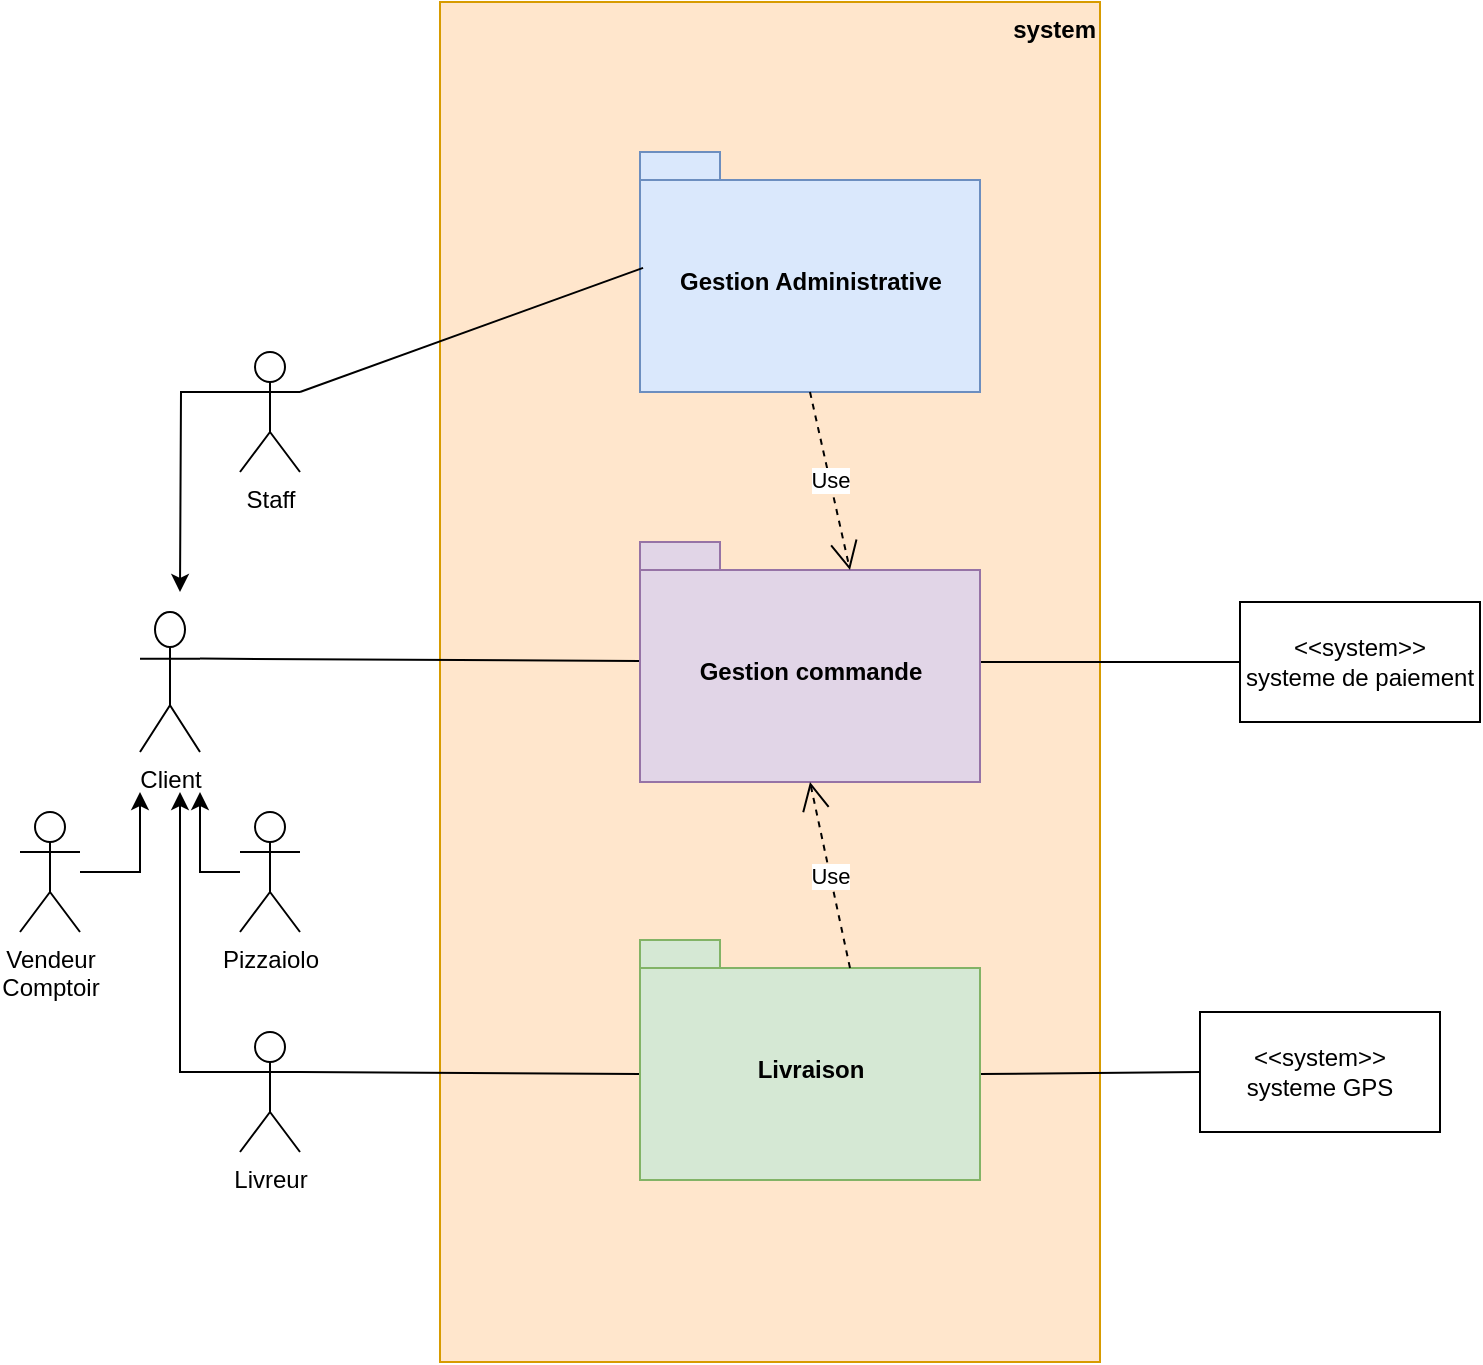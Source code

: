 <mxfile version="12.6.5" type="device"><diagram id="7-Fq89IbJqtoLyrW6A23" name="Page-1"><mxGraphModel dx="782" dy="738" grid="1" gridSize="10" guides="1" tooltips="1" connect="1" arrows="1" fold="1" page="1" pageScale="1" pageWidth="827" pageHeight="1169" math="0" shadow="0"><root><mxCell id="0"/><mxCell id="1" parent="0"/><mxCell id="Jknm_qtpV1ZuTZzhBsoL-1" value="&lt;b&gt;system&lt;/b&gt;" style="rounded=0;whiteSpace=wrap;html=1;align=right;verticalAlign=top;fillColor=#ffe6cc;strokeColor=#d79b00;" parent="1" vertex="1"><mxGeometry x="260" y="55" width="330" height="680" as="geometry"/></mxCell><mxCell id="V7BRjTI_gGE60FvPr9ZB-1" value="Client" style="shape=umlActor;verticalLabelPosition=bottom;labelBackgroundColor=#ffffff;verticalAlign=top;html=1;" parent="1" vertex="1"><mxGeometry x="110" y="360" width="30" height="70" as="geometry"/></mxCell><mxCell id="V7BRjTI_gGE60FvPr9ZB-17" style="edgeStyle=orthogonalEdgeStyle;rounded=0;orthogonalLoop=1;jettySize=auto;html=1;" parent="1" source="V7BRjTI_gGE60FvPr9ZB-2" edge="1"><mxGeometry relative="1" as="geometry"><mxPoint x="110" y="450" as="targetPoint"/><Array as="points"><mxPoint x="110" y="490"/><mxPoint x="110" y="450"/></Array></mxGeometry></mxCell><mxCell id="V7BRjTI_gGE60FvPr9ZB-2" value="Vendeur&lt;br&gt;Comptoir" style="shape=umlActor;verticalLabelPosition=bottom;labelBackgroundColor=#ffffff;verticalAlign=top;html=1;" parent="1" vertex="1"><mxGeometry x="50" y="460" width="30" height="60" as="geometry"/></mxCell><mxCell id="O9sxOHdV3wBTewtslc7a-16" style="edgeStyle=orthogonalEdgeStyle;rounded=0;orthogonalLoop=1;jettySize=auto;html=1;exitX=0;exitY=0.333;exitDx=0;exitDy=0;exitPerimeter=0;" parent="1" source="V7BRjTI_gGE60FvPr9ZB-3" edge="1"><mxGeometry relative="1" as="geometry"><mxPoint x="130" y="350" as="targetPoint"/></mxGeometry></mxCell><mxCell id="V7BRjTI_gGE60FvPr9ZB-3" value="Staff" style="shape=umlActor;verticalLabelPosition=bottom;labelBackgroundColor=#ffffff;verticalAlign=top;html=1;" parent="1" vertex="1"><mxGeometry x="160" y="230" width="30" height="60" as="geometry"/></mxCell><mxCell id="O9sxOHdV3wBTewtslc7a-3" style="edgeStyle=orthogonalEdgeStyle;rounded=0;orthogonalLoop=1;jettySize=auto;html=1;" parent="1" source="V7BRjTI_gGE60FvPr9ZB-4" edge="1"><mxGeometry relative="1" as="geometry"><mxPoint x="140" y="450" as="targetPoint"/><Array as="points"><mxPoint x="140" y="490"/><mxPoint x="140" y="450"/></Array></mxGeometry></mxCell><mxCell id="V7BRjTI_gGE60FvPr9ZB-4" value="Pizzaiolo" style="shape=umlActor;verticalLabelPosition=bottom;labelBackgroundColor=#ffffff;verticalAlign=top;html=1;" parent="1" vertex="1"><mxGeometry x="160" y="460" width="30" height="60" as="geometry"/></mxCell><mxCell id="O9sxOHdV3wBTewtslc7a-17" style="edgeStyle=orthogonalEdgeStyle;rounded=0;orthogonalLoop=1;jettySize=auto;html=1;exitX=0;exitY=0.333;exitDx=0;exitDy=0;exitPerimeter=0;" parent="1" source="V7BRjTI_gGE60FvPr9ZB-5" edge="1"><mxGeometry relative="1" as="geometry"><mxPoint x="130" y="450" as="targetPoint"/><Array as="points"><mxPoint x="130" y="590"/><mxPoint x="130" y="520"/></Array></mxGeometry></mxCell><mxCell id="V7BRjTI_gGE60FvPr9ZB-5" value="Livreur" style="shape=umlActor;verticalLabelPosition=bottom;labelBackgroundColor=#ffffff;verticalAlign=top;html=1;" parent="1" vertex="1"><mxGeometry x="160" y="570" width="30" height="60" as="geometry"/></mxCell><mxCell id="V7BRjTI_gGE60FvPr9ZB-7" value="" style="endArrow=none;html=1;entryX=0;entryY=0;entryDx=0;entryDy=67;entryPerimeter=0;exitX=1;exitY=0.333;exitDx=0;exitDy=0;exitPerimeter=0;" parent="1" source="V7BRjTI_gGE60FvPr9ZB-5" target="O9sxOHdV3wBTewtslc7a-1" edge="1"><mxGeometry width="50" height="50" relative="1" as="geometry"><mxPoint x="60" y="713" as="sourcePoint"/><mxPoint x="169.1" y="712.96" as="targetPoint"/></mxGeometry></mxCell><mxCell id="V7BRjTI_gGE60FvPr9ZB-11" value="" style="endArrow=none;html=1;exitX=1;exitY=0.333;exitDx=0;exitDy=0;exitPerimeter=0;" parent="1" source="V7BRjTI_gGE60FvPr9ZB-1" target="V7BRjTI_gGE60FvPr9ZB-18" edge="1"><mxGeometry width="50" height="50" relative="1" as="geometry"><mxPoint x="150" y="240" as="sourcePoint"/><mxPoint x="169.1" y="231.04" as="targetPoint"/><Array as="points"/></mxGeometry></mxCell><mxCell id="V7BRjTI_gGE60FvPr9ZB-13" value="" style="endArrow=none;html=1;entryX=0;entryY=0.5;entryDx=0;entryDy=0;" parent="1" source="V7BRjTI_gGE60FvPr9ZB-18" target="O9sxOHdV3wBTewtslc7a-13" edge="1"><mxGeometry width="50" height="50" relative="1" as="geometry"><mxPoint x="733.9" y="211.2" as="sourcePoint"/><mxPoint x="657" y="230" as="targetPoint"/></mxGeometry></mxCell><mxCell id="V7BRjTI_gGE60FvPr9ZB-14" value="" style="endArrow=none;html=1;exitX=0;exitY=0;exitDx=170;exitDy=67;exitPerimeter=0;entryX=0;entryY=0.5;entryDx=0;entryDy=0;" parent="1" source="O9sxOHdV3wBTewtslc7a-1" target="O9sxOHdV3wBTewtslc7a-14" edge="1"><mxGeometry width="50" height="50" relative="1" as="geometry"><mxPoint x="730" y="382.72" as="sourcePoint"/><mxPoint x="657" y="440" as="targetPoint"/><Array as="points"/></mxGeometry></mxCell><mxCell id="V7BRjTI_gGE60FvPr9ZB-18" value="Gestion commande" style="shape=folder;fontStyle=1;spacingTop=10;tabWidth=40;tabHeight=14;tabPosition=left;html=1;fillColor=#e1d5e7;strokeColor=#9673a6;" parent="1" vertex="1"><mxGeometry x="360" y="325" width="170" height="120" as="geometry"/></mxCell><mxCell id="V7BRjTI_gGE60FvPr9ZB-20" value="Gestion Administrative" style="shape=folder;fontStyle=1;spacingTop=10;tabWidth=40;tabHeight=14;tabPosition=left;html=1;fillColor=#dae8fc;strokeColor=#6c8ebf;" parent="1" vertex="1"><mxGeometry x="360" y="130" width="170" height="120" as="geometry"/></mxCell><mxCell id="O9sxOHdV3wBTewtslc7a-1" value="Livraison" style="shape=folder;fontStyle=1;spacingTop=10;tabWidth=40;tabHeight=14;tabPosition=left;html=1;fillColor=#d5e8d4;strokeColor=#82b366;" parent="1" vertex="1"><mxGeometry x="360" y="524" width="170" height="120" as="geometry"/></mxCell><mxCell id="O9sxOHdV3wBTewtslc7a-6" value="" style="endArrow=none;html=1;entryX=0.009;entryY=0.483;entryDx=0;entryDy=0;entryPerimeter=0;exitX=1;exitY=0.333;exitDx=0;exitDy=0;exitPerimeter=0;" parent="1" source="V7BRjTI_gGE60FvPr9ZB-3" target="V7BRjTI_gGE60FvPr9ZB-20" edge="1"><mxGeometry width="50" height="50" relative="1" as="geometry"><mxPoint x="200" y="450.179" as="sourcePoint"/><mxPoint x="352.5" y="452" as="targetPoint"/></mxGeometry></mxCell><mxCell id="O9sxOHdV3wBTewtslc7a-13" value="&amp;lt;&amp;lt;system&amp;gt;&amp;gt;&lt;br&gt;systeme de paiement" style="rounded=0;whiteSpace=wrap;html=1;" parent="1" vertex="1"><mxGeometry x="660" y="355" width="120" height="60" as="geometry"/></mxCell><mxCell id="O9sxOHdV3wBTewtslc7a-14" value="&amp;lt;&amp;lt;system&amp;gt;&amp;gt;&lt;br&gt;systeme GPS" style="rounded=0;whiteSpace=wrap;html=1;" parent="1" vertex="1"><mxGeometry x="640" y="560" width="120" height="60" as="geometry"/></mxCell><mxCell id="cKzsbg0Rvy50SMI3Sw2l-2" value="Use" style="endArrow=open;endSize=12;dashed=1;html=1;entryX=0.5;entryY=1;entryDx=0;entryDy=0;entryPerimeter=0;exitX=0;exitY=0;exitDx=105;exitDy=14;exitPerimeter=0;" parent="1" source="O9sxOHdV3wBTewtslc7a-1" target="V7BRjTI_gGE60FvPr9ZB-18" edge="1"><mxGeometry width="160" relative="1" as="geometry"><mxPoint x="40" y="770" as="sourcePoint"/><mxPoint x="200" y="770" as="targetPoint"/></mxGeometry></mxCell><mxCell id="wUA8j8AB_bNCAtg-Vfdn-1" value="Use" style="endArrow=open;endSize=12;dashed=1;html=1;entryX=0;entryY=0;entryDx=105;entryDy=14;entryPerimeter=0;exitX=0.5;exitY=1;exitDx=0;exitDy=0;exitPerimeter=0;" edge="1" parent="1" source="V7BRjTI_gGE60FvPr9ZB-20" target="V7BRjTI_gGE60FvPr9ZB-18"><mxGeometry width="160" relative="1" as="geometry"><mxPoint x="475" y="548" as="sourcePoint"/><mxPoint x="455" y="455" as="targetPoint"/></mxGeometry></mxCell></root></mxGraphModel></diagram></mxfile>